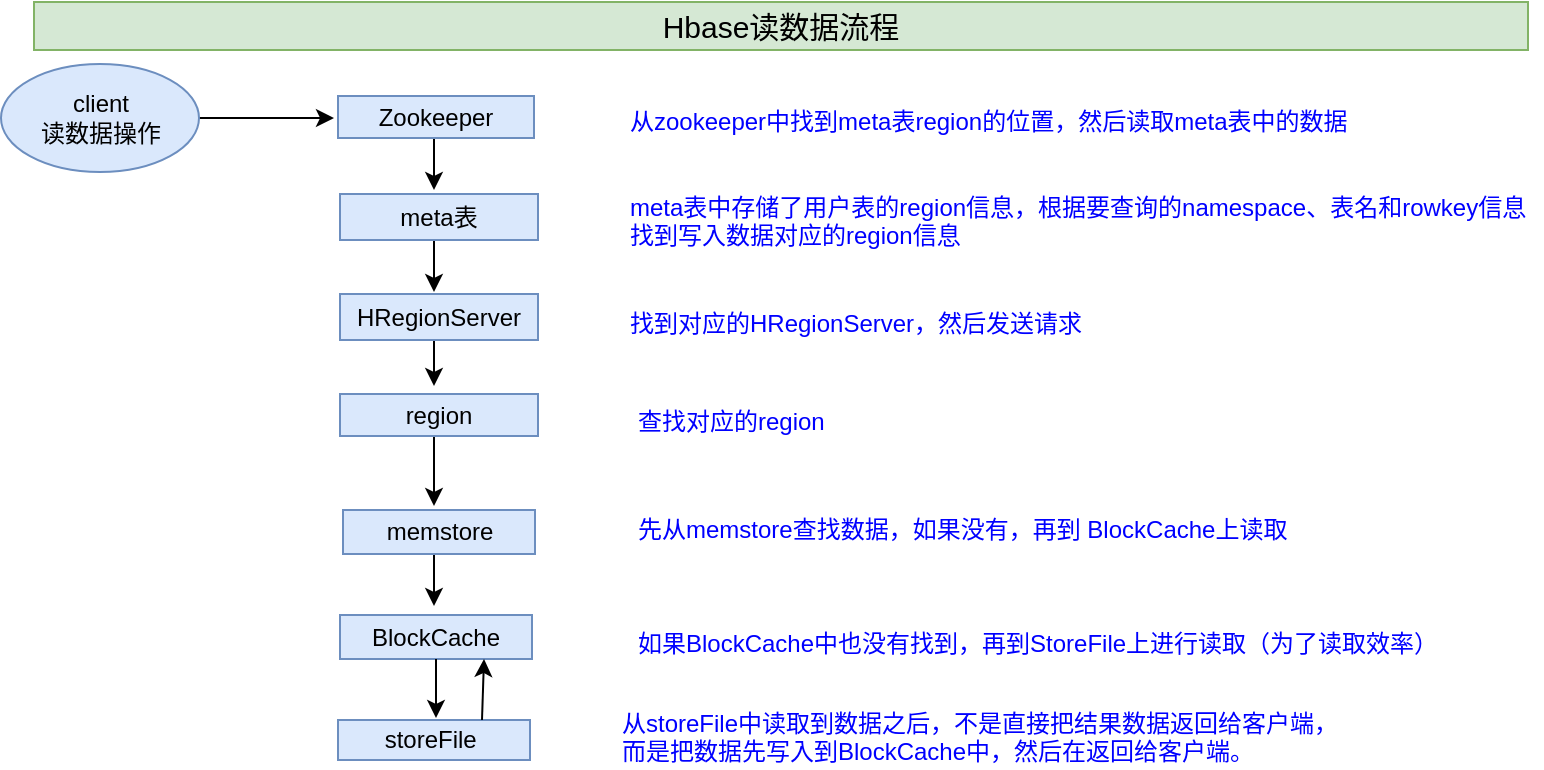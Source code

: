 <mxfile version="11.1.4" type="device"><diagram id="mUWwgQH885H1TNx7Meei" name="第 1 页"><mxGraphModel dx="1213" dy="409" grid="0" gridSize="10" guides="1" tooltips="1" connect="1" arrows="1" fold="1" page="0" pageScale="1" pageWidth="827" pageHeight="1169" background="none" math="0" shadow="0"><root><mxCell id="0"/><mxCell id="1" parent="0"/><mxCell id="58GAA2EyImPCGDkv_jIG-1" value="&lt;font style=&quot;font-size: 15px&quot;&gt;Hbase读数据流程&lt;/font&gt;" style="rounded=0;whiteSpace=wrap;html=1;fillColor=#d5e8d4;strokeColor=#82b366;" vertex="1" parent="1"><mxGeometry x="-6" y="274" width="747" height="24" as="geometry"/></mxCell><mxCell id="58GAA2EyImPCGDkv_jIG-4" value="" style="edgeStyle=orthogonalEdgeStyle;rounded=0;orthogonalLoop=1;jettySize=auto;html=1;" edge="1" parent="1" source="58GAA2EyImPCGDkv_jIG-2"><mxGeometry relative="1" as="geometry"><mxPoint x="144" y="332" as="targetPoint"/></mxGeometry></mxCell><mxCell id="58GAA2EyImPCGDkv_jIG-2" value="client&lt;br&gt;读数据操作" style="ellipse;whiteSpace=wrap;html=1;fillColor=#dae8fc;strokeColor=#6c8ebf;" vertex="1" parent="1"><mxGeometry x="-22.5" y="305" width="99" height="54" as="geometry"/></mxCell><mxCell id="58GAA2EyImPCGDkv_jIG-9" value="" style="edgeStyle=orthogonalEdgeStyle;rounded=0;orthogonalLoop=1;jettySize=auto;html=1;" edge="1" parent="1" source="58GAA2EyImPCGDkv_jIG-5"><mxGeometry relative="1" as="geometry"><mxPoint x="194" y="368" as="targetPoint"/><Array as="points"><mxPoint x="194" y="368"/><mxPoint x="194" y="368"/></Array></mxGeometry></mxCell><mxCell id="58GAA2EyImPCGDkv_jIG-5" value="Zookeeper" style="rounded=0;whiteSpace=wrap;html=1;fillColor=#dae8fc;strokeColor=#6c8ebf;" vertex="1" parent="1"><mxGeometry x="146" y="321" width="98" height="21" as="geometry"/></mxCell><mxCell id="58GAA2EyImPCGDkv_jIG-14" value="" style="edgeStyle=orthogonalEdgeStyle;rounded=0;orthogonalLoop=1;jettySize=auto;html=1;" edge="1" parent="1" source="58GAA2EyImPCGDkv_jIG-8"><mxGeometry relative="1" as="geometry"><mxPoint x="194" y="419" as="targetPoint"/><Array as="points"><mxPoint x="194" y="419"/><mxPoint x="194" y="419"/></Array></mxGeometry></mxCell><mxCell id="58GAA2EyImPCGDkv_jIG-8" value="meta表" style="rounded=0;whiteSpace=wrap;html=1;fillColor=#dae8fc;strokeColor=#6c8ebf;" vertex="1" parent="1"><mxGeometry x="147" y="370" width="99" height="23" as="geometry"/></mxCell><mxCell id="58GAA2EyImPCGDkv_jIG-17" value="" style="edgeStyle=orthogonalEdgeStyle;rounded=0;orthogonalLoop=1;jettySize=auto;html=1;" edge="1" parent="1" source="58GAA2EyImPCGDkv_jIG-13"><mxGeometry relative="1" as="geometry"><mxPoint x="194" y="466" as="targetPoint"/><Array as="points"><mxPoint x="194" y="457"/><mxPoint x="194" y="457"/></Array></mxGeometry></mxCell><mxCell id="58GAA2EyImPCGDkv_jIG-13" value="HRegionServer" style="rounded=0;whiteSpace=wrap;html=1;fillColor=#dae8fc;strokeColor=#6c8ebf;" vertex="1" parent="1"><mxGeometry x="147" y="420" width="99" height="23" as="geometry"/></mxCell><mxCell id="58GAA2EyImPCGDkv_jIG-19" value="" style="edgeStyle=orthogonalEdgeStyle;rounded=0;orthogonalLoop=1;jettySize=auto;html=1;" edge="1" parent="1" source="58GAA2EyImPCGDkv_jIG-16"><mxGeometry relative="1" as="geometry"><mxPoint x="194" y="526" as="targetPoint"/><Array as="points"><mxPoint x="194" y="526"/><mxPoint x="194" y="526"/></Array></mxGeometry></mxCell><mxCell id="58GAA2EyImPCGDkv_jIG-16" value="region" style="rounded=0;whiteSpace=wrap;html=1;fillColor=#dae8fc;strokeColor=#6c8ebf;" vertex="1" parent="1"><mxGeometry x="147" y="470" width="99" height="21" as="geometry"/></mxCell><mxCell id="58GAA2EyImPCGDkv_jIG-21" value="" style="edgeStyle=orthogonalEdgeStyle;rounded=0;orthogonalLoop=1;jettySize=auto;html=1;" edge="1" parent="1" source="58GAA2EyImPCGDkv_jIG-18"><mxGeometry relative="1" as="geometry"><mxPoint x="194" y="576" as="targetPoint"/><Array as="points"><mxPoint x="194" y="558"/><mxPoint x="194" y="558"/></Array></mxGeometry></mxCell><mxCell id="58GAA2EyImPCGDkv_jIG-18" value="memstore" style="rounded=0;whiteSpace=wrap;html=1;fillColor=#dae8fc;strokeColor=#6c8ebf;" vertex="1" parent="1"><mxGeometry x="148.5" y="528" width="96" height="22" as="geometry"/></mxCell><mxCell id="58GAA2EyImPCGDkv_jIG-20" value="storeFile&amp;nbsp;" style="rounded=0;whiteSpace=wrap;html=1;fillColor=#dae8fc;strokeColor=#6c8ebf;" vertex="1" parent="1"><mxGeometry x="146" y="633" width="96" height="20" as="geometry"/></mxCell><mxCell id="58GAA2EyImPCGDkv_jIG-28" value="&lt;font color=&quot;#0000ff&quot;&gt;从zookeeper中找到meta表region的位置，然后读取meta表中的数据&lt;/font&gt;" style="text;html=1;resizable=0;points=[];autosize=1;align=left;verticalAlign=top;spacingTop=-4;" vertex="1" parent="1"><mxGeometry x="290" y="323.5" width="369" height="14" as="geometry"/></mxCell><mxCell id="58GAA2EyImPCGDkv_jIG-30" value="&lt;font color=&quot;#0000ff&quot;&gt;meta表中存储了用户表的region信息，根据要查询的namespace、表名和rowkey信息&lt;br&gt;找到写入数据对应的region信息&lt;/font&gt;" style="text;html=1;resizable=0;points=[];autosize=1;align=left;verticalAlign=top;spacingTop=-4;" vertex="1" parent="1"><mxGeometry x="290" y="367" width="458" height="28" as="geometry"/></mxCell><mxCell id="58GAA2EyImPCGDkv_jIG-31" value="&lt;font color=&quot;#0000ff&quot;&gt;找到对应的HRegionServer，然后发送请求&lt;/font&gt;" style="text;html=1;resizable=0;points=[];autosize=1;align=left;verticalAlign=top;spacingTop=-4;" vertex="1" parent="1"><mxGeometry x="290" y="424.5" width="236" height="14" as="geometry"/></mxCell><mxCell id="58GAA2EyImPCGDkv_jIG-32" value="&lt;font color=&quot;#0000ff&quot;&gt;查找对应的region&lt;/font&gt;" style="text;html=1;resizable=0;points=[];autosize=1;align=left;verticalAlign=top;spacingTop=-4;" vertex="1" parent="1"><mxGeometry x="294" y="473.5" width="103" height="14" as="geometry"/></mxCell><mxCell id="58GAA2EyImPCGDkv_jIG-34" value="&lt;font color=&quot;#0000ff&quot;&gt;先从memstore查找数据，如果没有，再到 BlockCache上读取&lt;/font&gt;" style="text;html=1;resizable=0;points=[];autosize=1;align=left;verticalAlign=top;spacingTop=-4;" vertex="1" parent="1"><mxGeometry x="294" y="528" width="335" height="14" as="geometry"/></mxCell><mxCell id="58GAA2EyImPCGDkv_jIG-37" value="BlockCache" style="rounded=0;whiteSpace=wrap;html=1;fillColor=#dae8fc;strokeColor=#6c8ebf;" vertex="1" parent="1"><mxGeometry x="147" y="580.5" width="96" height="22" as="geometry"/></mxCell><mxCell id="58GAA2EyImPCGDkv_jIG-39" value="" style="endArrow=classic;html=1;exitX=0.5;exitY=1;exitDx=0;exitDy=0;" edge="1" parent="1" source="58GAA2EyImPCGDkv_jIG-37"><mxGeometry width="50" height="50" relative="1" as="geometry"><mxPoint x="182.5" y="626.5" as="sourcePoint"/><mxPoint x="195" y="632" as="targetPoint"/></mxGeometry></mxCell><mxCell id="58GAA2EyImPCGDkv_jIG-42" value="&lt;font color=&quot;#0000ff&quot;&gt;如果BlockCache中也没有找到，再到StoreFile上进行读取（为了读取效率）&lt;/font&gt;" style="text;html=1;resizable=0;points=[];autosize=1;align=left;verticalAlign=top;spacingTop=-4;" vertex="1" parent="1"><mxGeometry x="294" y="584.5" width="410" height="14" as="geometry"/></mxCell><mxCell id="58GAA2EyImPCGDkv_jIG-43" value="" style="endArrow=classic;html=1;exitX=0.75;exitY=0;exitDx=0;exitDy=0;entryX=0.75;entryY=1;entryDx=0;entryDy=0;" edge="1" parent="1" source="58GAA2EyImPCGDkv_jIG-20" target="58GAA2EyImPCGDkv_jIG-37"><mxGeometry width="50" height="50" relative="1" as="geometry"><mxPoint x="-23" y="724" as="sourcePoint"/><mxPoint x="27" y="674" as="targetPoint"/></mxGeometry></mxCell><mxCell id="58GAA2EyImPCGDkv_jIG-44" value="&lt;font color=&quot;#0000ff&quot;&gt;从storeFile中读取到数据之后，不是直接把结果数据返回给客户端，&lt;br&gt;而是把数据先写入到BlockCache中，然后在返回给客户端。&lt;/font&gt;" style="text;html=1;resizable=0;points=[];autosize=1;align=left;verticalAlign=top;spacingTop=-4;" vertex="1" parent="1"><mxGeometry x="286" y="625" width="368" height="28" as="geometry"/></mxCell></root></mxGraphModel></diagram></mxfile>